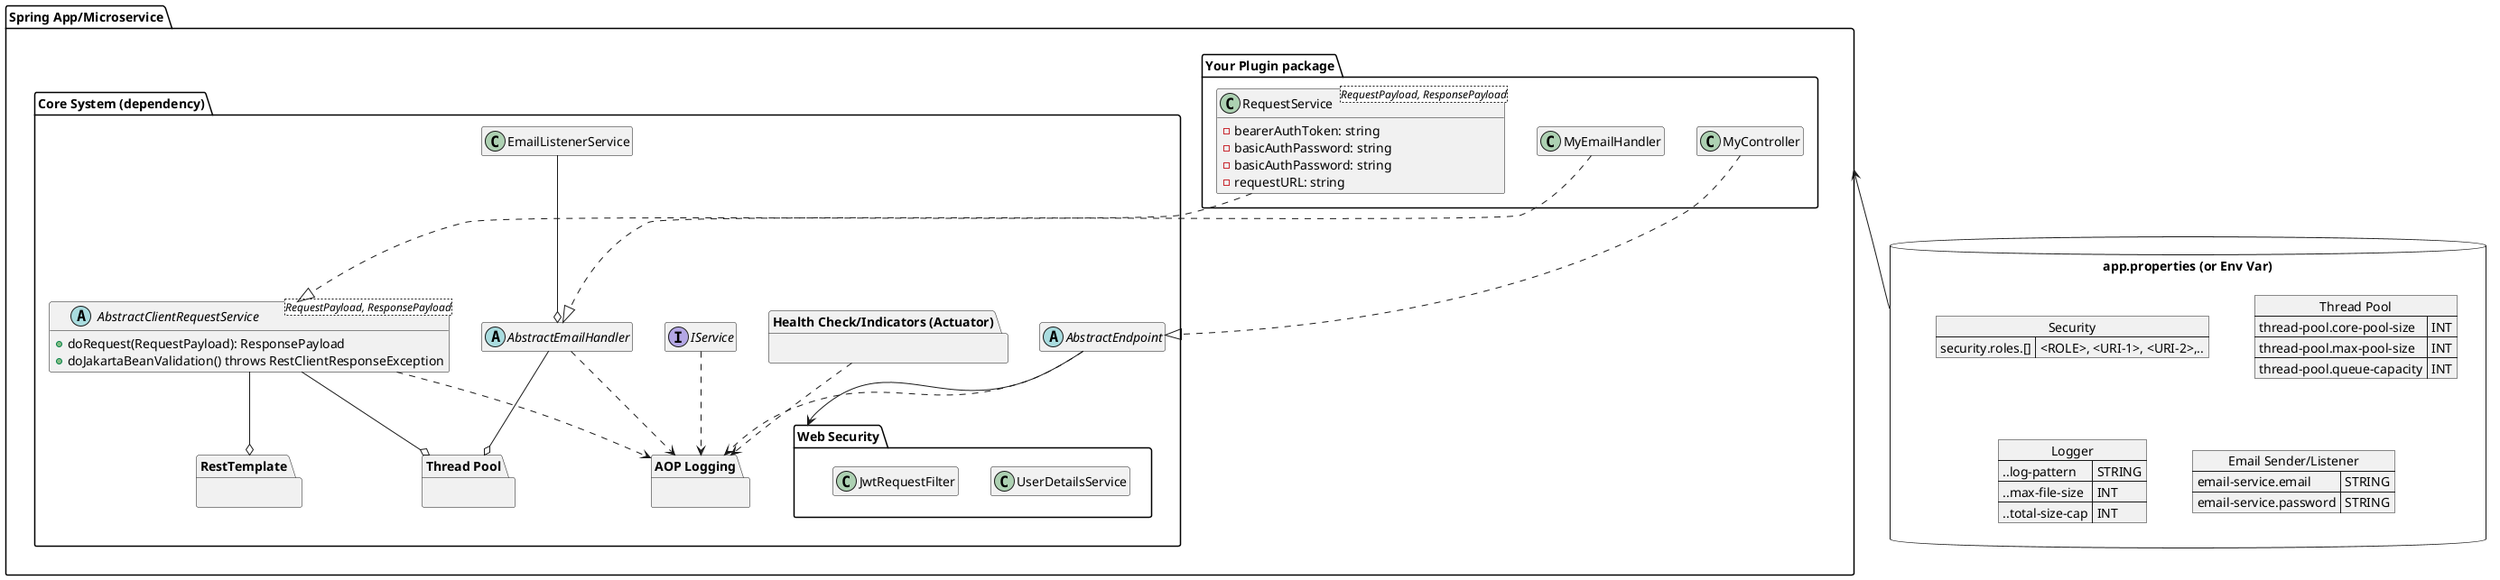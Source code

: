 @startuml

hide empty fields
hide empty methods

package "Spring App/Microservice" as PluginApp {


  package "Your Plugin package" as PluginPackage {
    class MyController {}
    class MyEmailHandler {}
    class RequestService <RequestPayload, ResponsePayload> {
      - bearerAuthToken: string
      - basicAuthPassword: string
      - basicAuthPassword: string
      - requestURL: string
    }
  }

  package "Core System (dependency)" as CoreSystem {

    abstract AbstractClientRequestService <RequestPayload, ResponsePayload> {
      + doRequest(RequestPayload): ResponsePayload
      + doJakartaBeanValidation() throws RestClientResponseException
    }
    abstract AbstractEmailHandler
    abstract AbstractEndpoint
    class EmailListenerService
    interface IService
    package "Health Check/Indicators (Actuator)" as Health {}
    package "AOP Logging" as logger {}
    package "Thread Pool" as threadpool {}
    package "RestTemplate" {}
    package "Web Security" as WSecurity {
      class UserDetailsService {}
      class JwtRequestFilter {}
    }    
  }

  IService ..> logger
  AbstractEndpoint ..> logger
  AbstractEndpoint --> WSecurity
  AbstractClientRequestService ..> logger
  AbstractClientRequestService --o "RestTemplate"
  AbstractClientRequestService --o threadpool
  AbstractEmailHandler --o threadpool
  AbstractEmailHandler ..> logger
  Health ..> logger

  EmailListenerService --o AbstractEmailHandler
  MyController ..|> AbstractEndpoint
  MyEmailHandler ..|> AbstractEmailHandler
  RequestService ..|>  AbstractClientRequestService

}


database "app.properties (or Env Var)" as config {
   json Security {
    "security.roles.[]": "<ROLE>, <URI-1>, <URI-2>,.."
   }

   json "Thread Pool" as ThreadPool {
    "thread-pool.core-pool-size": "INT",
    "thread-pool.max-pool-size": "INT",
    "thread-pool.queue-capacity": "INT"
   }

   json Logger {
    "..log-pattern": "STRING",
    "..max-file-size": "INT",
    "..total-size-cap": "INT"
   }

   json "Email Sender/Listener" as EmailConfig {
    "email-service.email": "STRING",
    "email-service.password": "STRING"
   }
}

PluginApp <-- config

@enduml